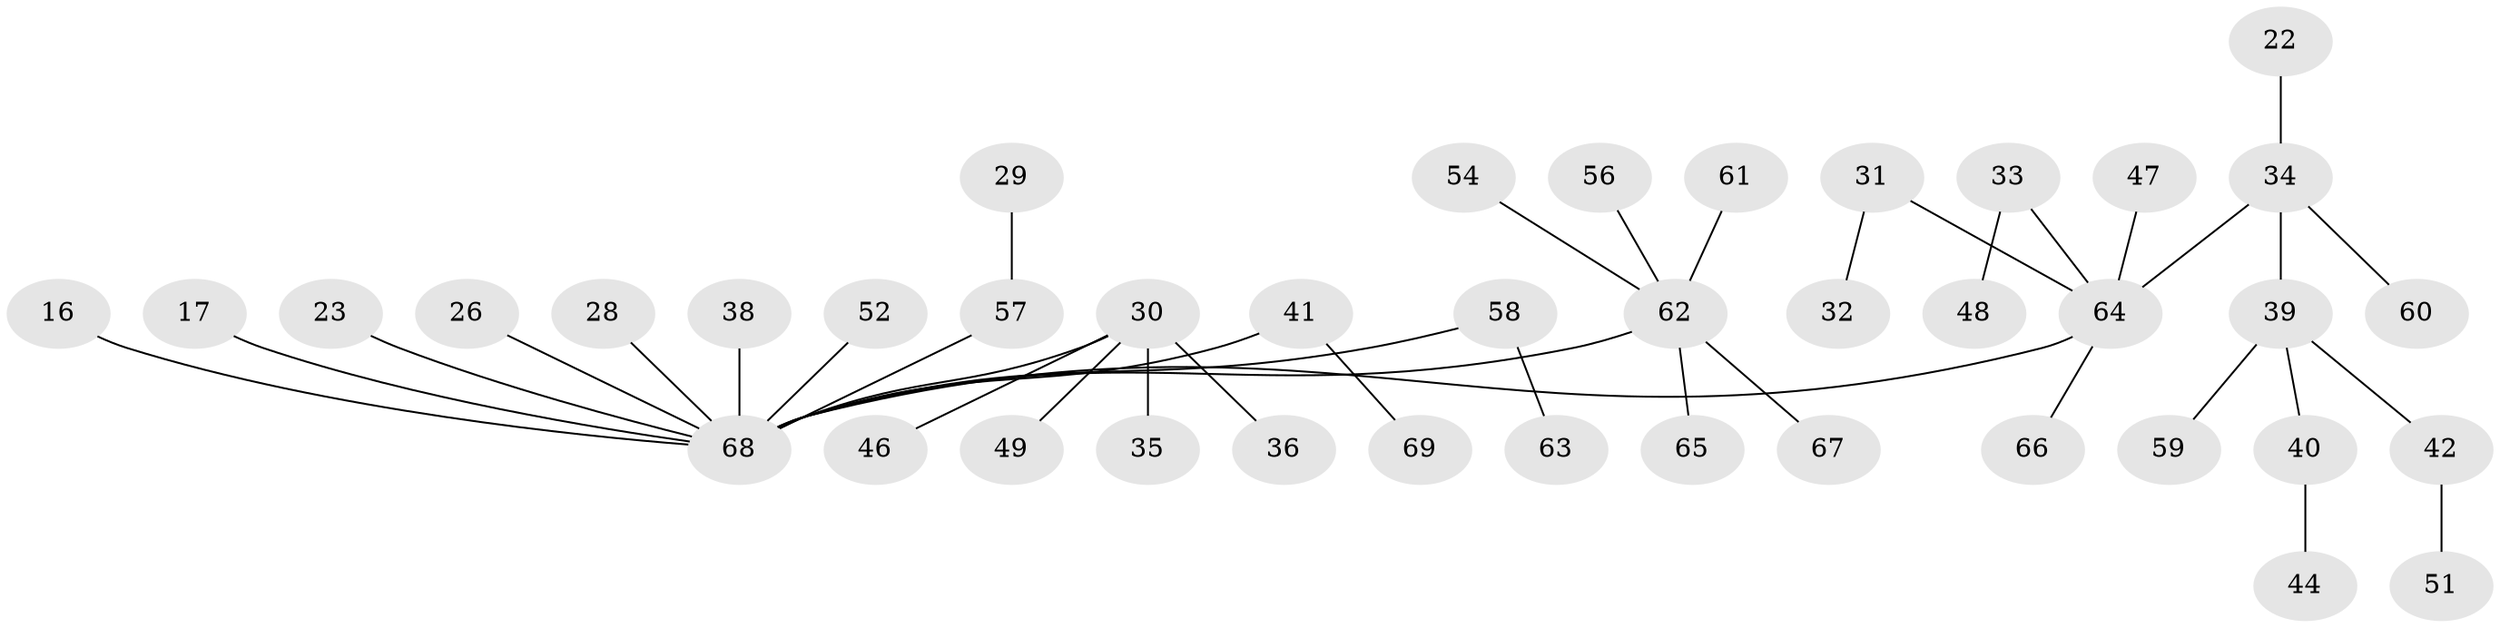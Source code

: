 // original degree distribution, {3: 0.10144927536231885, 5: 0.057971014492753624, 4: 0.08695652173913043, 2: 0.2028985507246377, 6: 0.014492753623188406, 1: 0.5362318840579711}
// Generated by graph-tools (version 1.1) at 2025/56/03/04/25 21:56:51]
// undirected, 41 vertices, 40 edges
graph export_dot {
graph [start="1"]
  node [color=gray90,style=filled];
  16;
  17;
  22;
  23;
  26;
  28;
  29;
  30 [super="+9+5"];
  31;
  32;
  33;
  34 [super="+20"];
  35;
  36;
  38;
  39;
  40;
  41;
  42;
  44;
  46;
  47;
  48;
  49;
  51;
  52;
  54;
  56;
  57 [super="+25"];
  58;
  59;
  60;
  61;
  62 [super="+8+10+45+24+55+50+53"];
  63;
  64 [super="+18+21"];
  65;
  66;
  67;
  68 [super="+3+11+7+13+37+19+15+27+14"];
  69;
  16 -- 68;
  17 -- 68;
  22 -- 34;
  23 -- 68;
  26 -- 68;
  28 -- 68;
  29 -- 57;
  30 -- 46;
  30 -- 49;
  30 -- 35;
  30 -- 36;
  30 -- 68;
  31 -- 32;
  31 -- 64;
  33 -- 48;
  33 -- 64;
  34 -- 64;
  34 -- 39;
  34 -- 60;
  38 -- 68;
  39 -- 40;
  39 -- 42;
  39 -- 59;
  40 -- 44;
  41 -- 69;
  41 -- 68;
  42 -- 51;
  47 -- 64;
  52 -- 68;
  54 -- 62;
  56 -- 62;
  57 -- 68;
  58 -- 63;
  58 -- 68;
  61 -- 62;
  62 -- 68;
  62 -- 67;
  62 -- 65;
  64 -- 66;
  64 -- 68;
}
